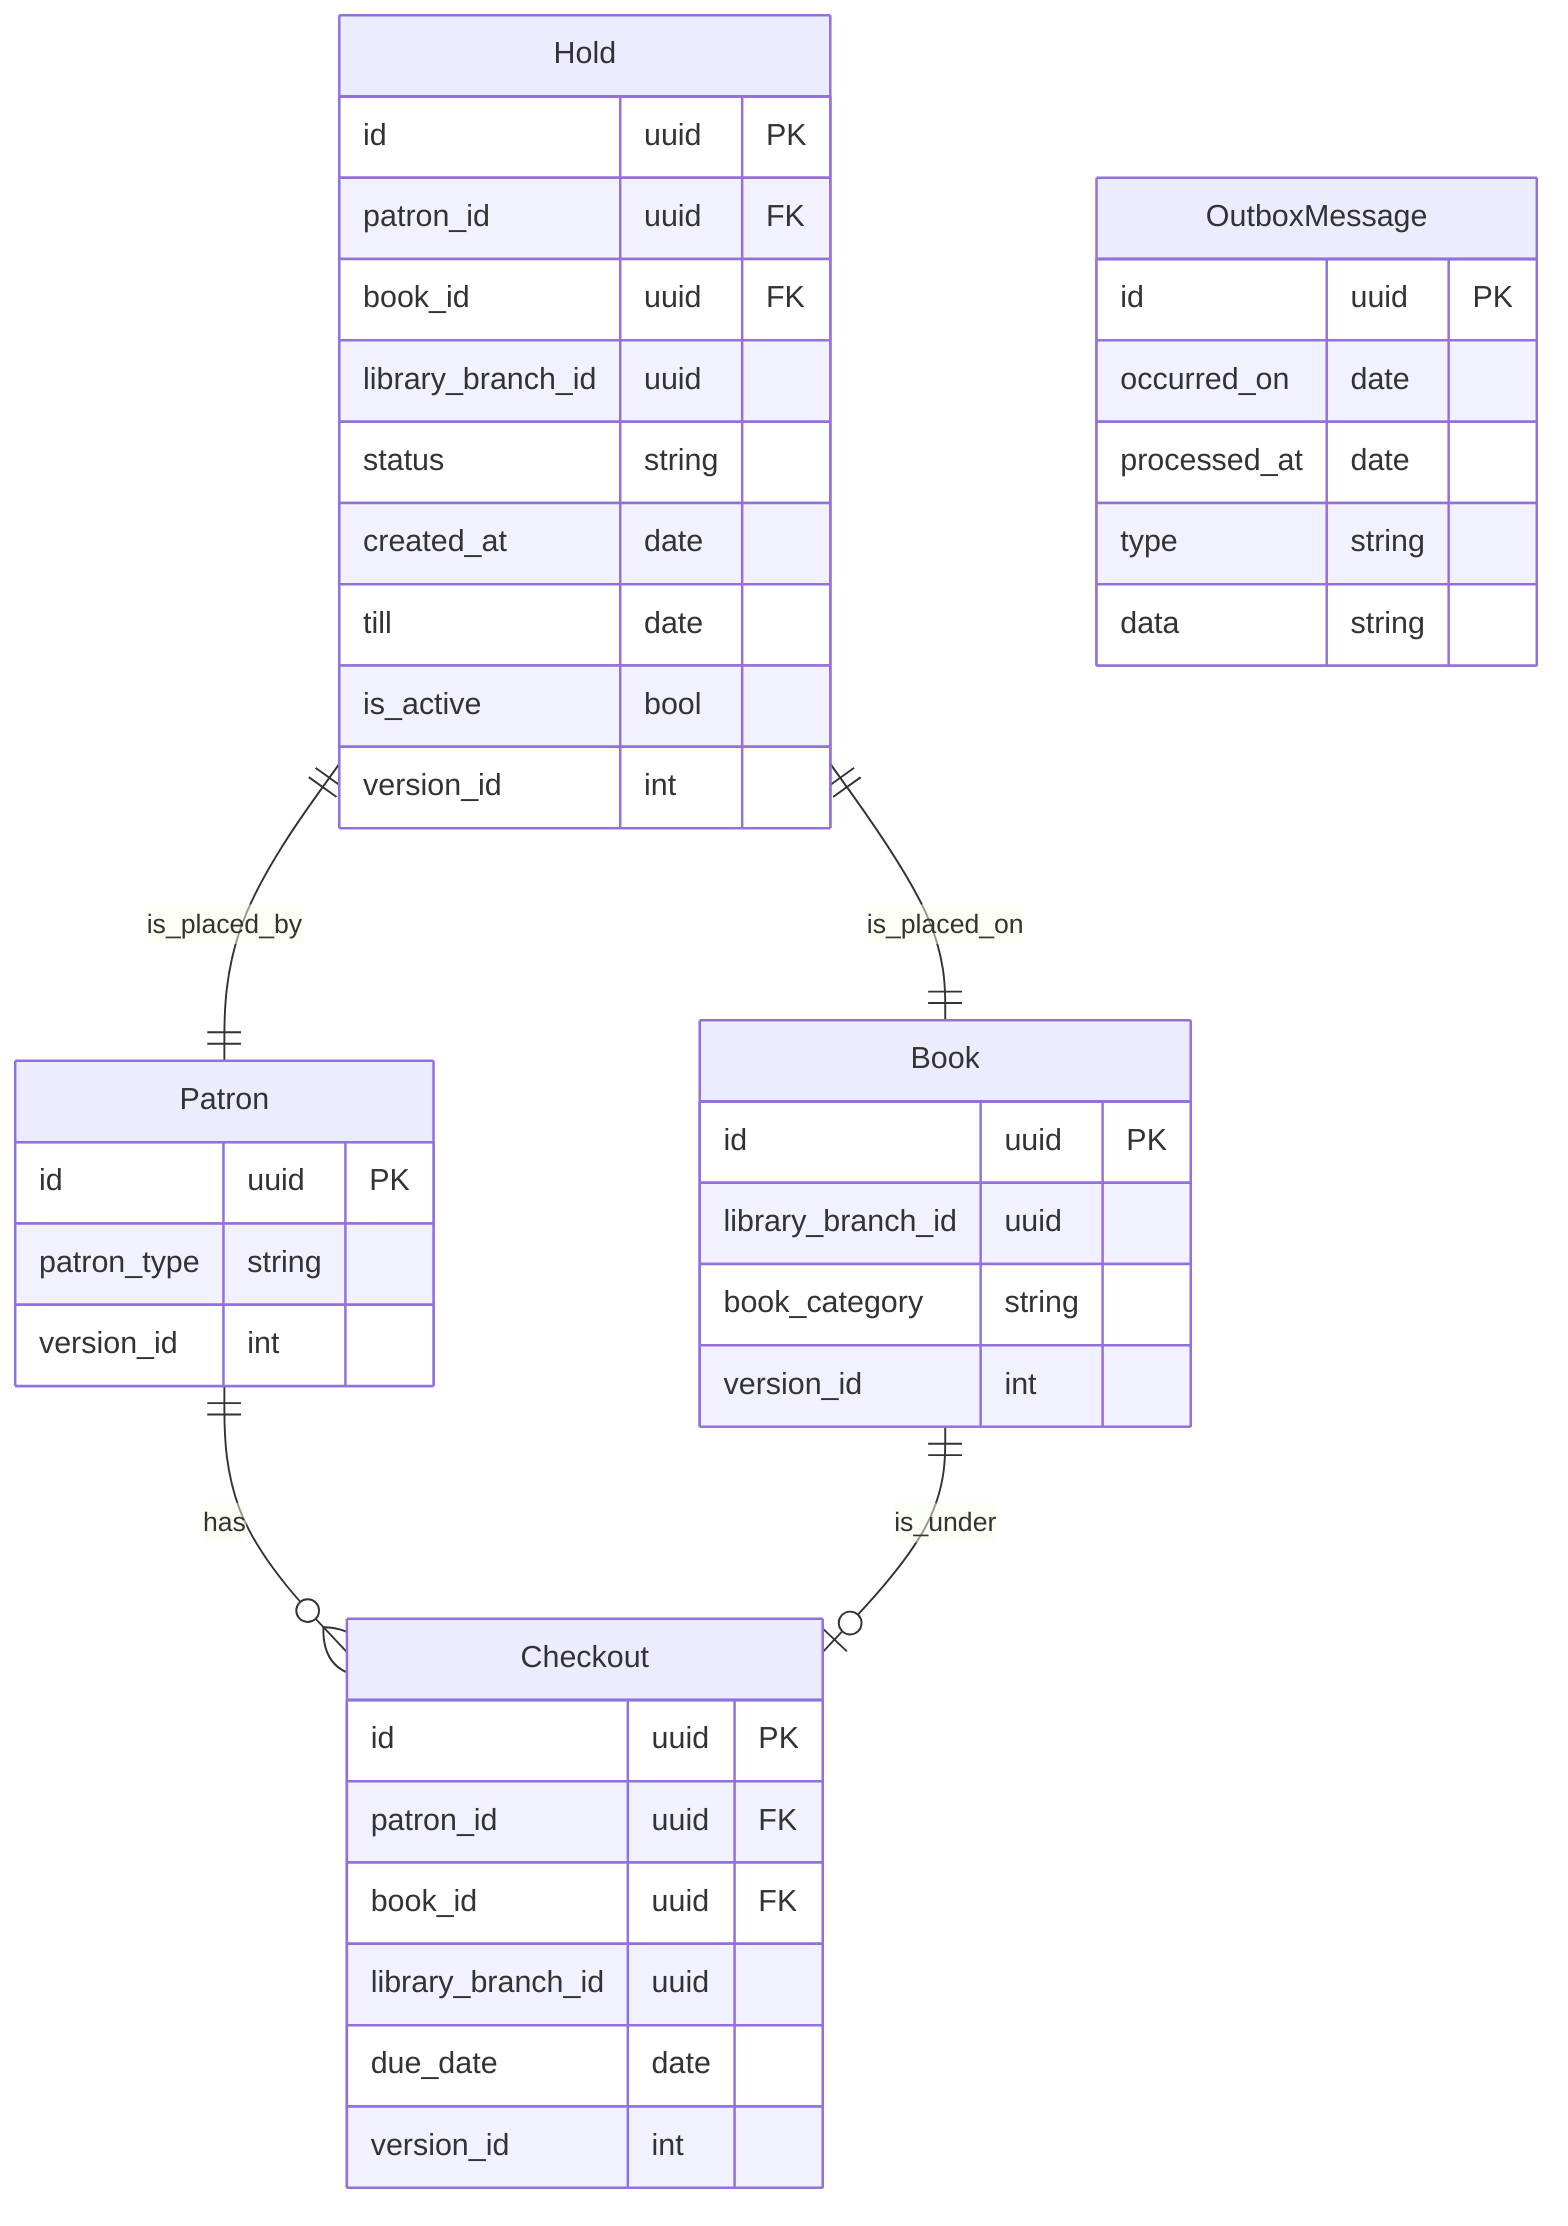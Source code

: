 ﻿erDiagram
        
    Patron {
        id uuid PK
        patron_type string
        version_id int
    }
    
    Book {
        id uuid PK
        library_branch_id uuid
        book_category string
        version_id int
    }
    
    Hold {
        id uuid PK
        patron_id uuid FK
        book_id uuid FK
        library_branch_id uuid
        status string
        created_at date
        till date
        is_active bool
        version_id int
    }
    
    Checkout {
        id uuid PK
        patron_id uuid FK
        book_id uuid FK
        library_branch_id uuid
        due_date date
        version_id int
    }
    
    OutboxMessage {
        id uuid PK
        occurred_on date
        processed_at date
        type string
        data string
    }
    
    Hold || -- || Patron: is_placed_by
    Hold || -- || Book: is_placed_on
    Patron || -- o{ Checkout: has
    Book || -- o| Checkout: is_under